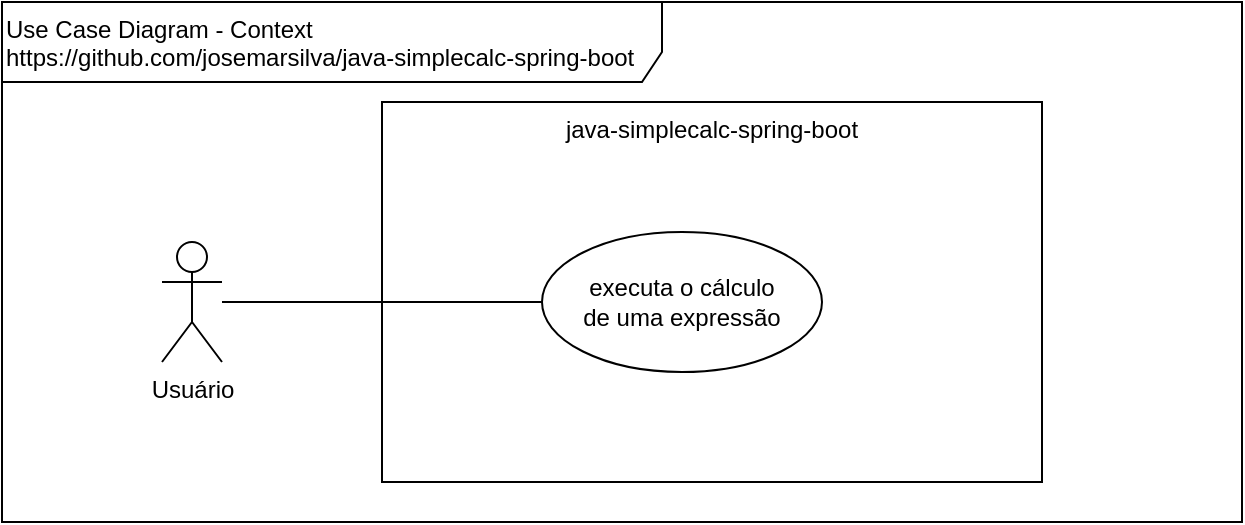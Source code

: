 <mxfile version="10.8.0" type="device"><diagram id="fMGpiNhVeqn0YMsLJxzh" name="Página-1"><mxGraphModel dx="840" dy="536" grid="1" gridSize="10" guides="1" tooltips="1" connect="1" arrows="1" fold="1" page="1" pageScale="1" pageWidth="827" pageHeight="1169" math="0" shadow="0"><root><mxCell id="0"/><mxCell id="1" parent="0"/><mxCell id="6OetropUeBoLzL2Sj7KS-1" value="Use Case Diagram - Context&lt;br&gt;https://github.com/josemarsilva/java-simplecalc-spring-boot&lt;br&gt;" style="shape=umlFrame;whiteSpace=wrap;html=1;width=330;height=40;verticalAlign=top;align=left;" parent="1" vertex="1"><mxGeometry x="10" y="10" width="620" height="260" as="geometry"/></mxCell><mxCell id="6OetropUeBoLzL2Sj7KS-2" value="&lt;div style=&quot;text-align: center&quot;&gt;&lt;span&gt;Usuário&lt;/span&gt;&lt;/div&gt;" style="shape=umlActor;verticalLabelPosition=bottom;labelBackgroundColor=#ffffff;verticalAlign=top;html=1;align=center;" parent="1" vertex="1"><mxGeometry x="90" y="130" width="30" height="60" as="geometry"/></mxCell><mxCell id="6OetropUeBoLzL2Sj7KS-3" value="&lt;div style=&quot;text-align: center&quot;&gt;&lt;span&gt;java-simplecalc-spring-boot&lt;/span&gt;&lt;/div&gt;" style="rounded=0;whiteSpace=wrap;html=1;align=center;verticalAlign=top;" parent="1" vertex="1"><mxGeometry x="200" y="60" width="330" height="190" as="geometry"/></mxCell><mxCell id="6OetropUeBoLzL2Sj7KS-4" value="executa o cálculo &lt;br&gt;de uma expressão" style="ellipse;whiteSpace=wrap;html=1;align=center;" parent="1" vertex="1"><mxGeometry x="280" y="125" width="140" height="70" as="geometry"/></mxCell><mxCell id="6OetropUeBoLzL2Sj7KS-5" style="edgeStyle=orthogonalEdgeStyle;rounded=0;orthogonalLoop=1;jettySize=auto;html=1;endArrow=none;endFill=0;" parent="1" source="6OetropUeBoLzL2Sj7KS-2" target="6OetropUeBoLzL2Sj7KS-4" edge="1"><mxGeometry relative="1" as="geometry"/></mxCell></root></mxGraphModel></diagram></mxfile>